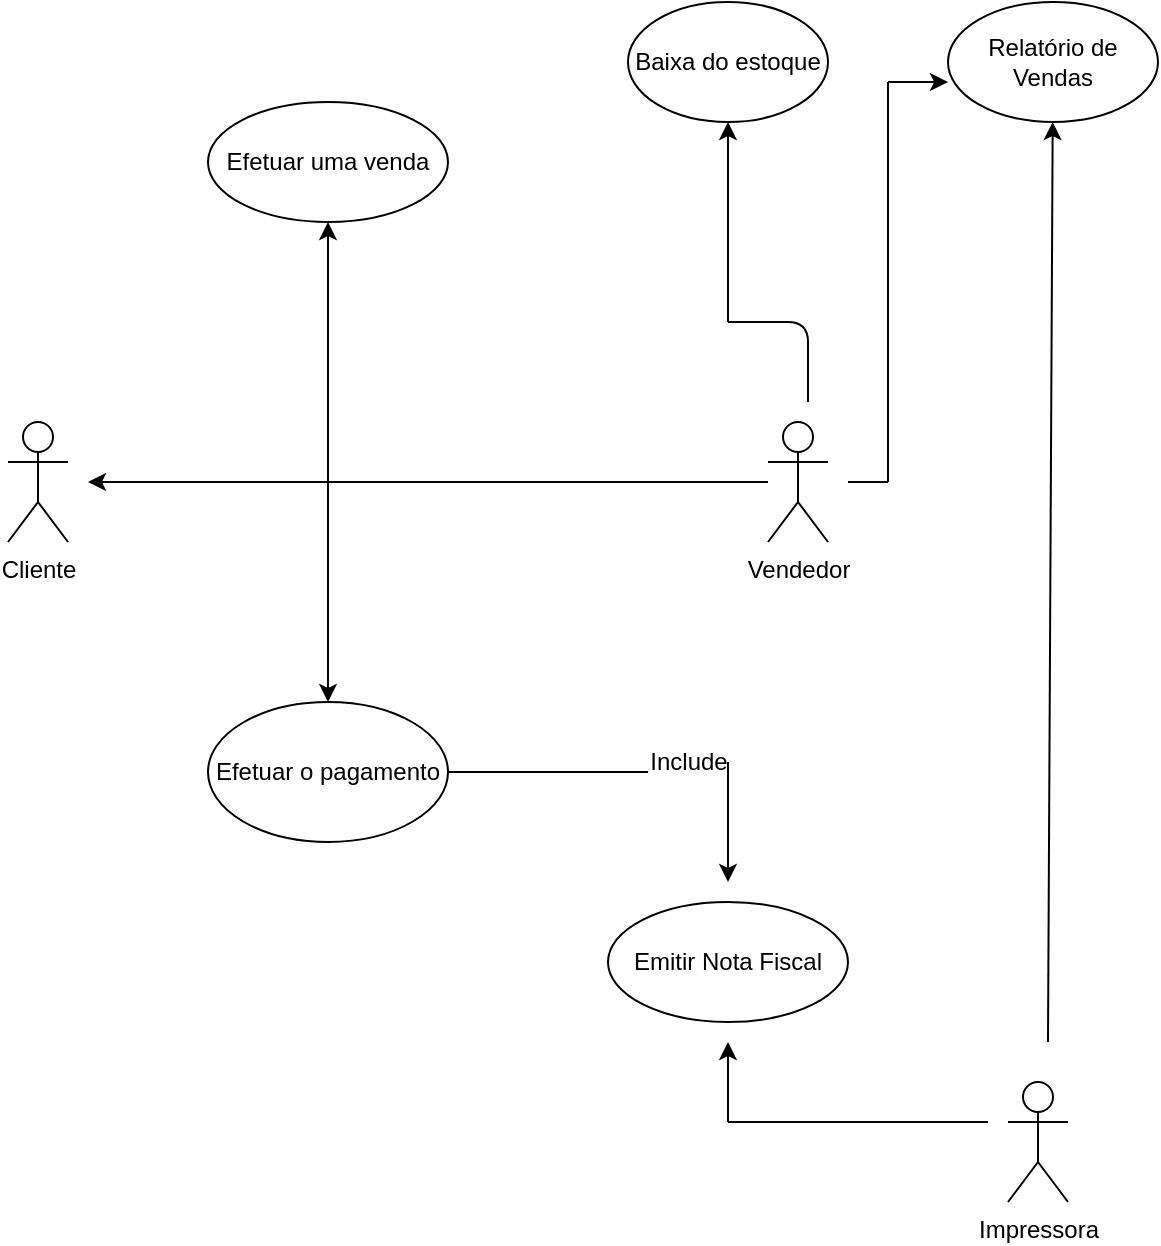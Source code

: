 <mxfile version="13.8.3" type="github">
  <diagram id="H2Mc6Un3vxoWiNUx2fud" name="Page-1">
    <mxGraphModel dx="1382" dy="764" grid="1" gridSize="10" guides="1" tooltips="1" connect="1" arrows="1" fold="1" page="1" pageScale="1" pageWidth="827" pageHeight="1169" math="0" shadow="0">
      <root>
        <mxCell id="0" />
        <mxCell id="1" parent="0" />
        <mxCell id="EX0wO7QOID0m8x81GheI-1" value="Vendedor" style="shape=umlActor;verticalLabelPosition=bottom;verticalAlign=top;html=1;outlineConnect=0;" vertex="1" parent="1">
          <mxGeometry x="500" y="330" width="30" height="60" as="geometry" />
        </mxCell>
        <mxCell id="EX0wO7QOID0m8x81GheI-2" value="Baixa do estoque" style="ellipse;whiteSpace=wrap;html=1;" vertex="1" parent="1">
          <mxGeometry x="430" y="120" width="100" height="60" as="geometry" />
        </mxCell>
        <mxCell id="EX0wO7QOID0m8x81GheI-3" value="" style="endArrow=none;html=1;" edge="1" parent="1">
          <mxGeometry width="50" height="50" relative="1" as="geometry">
            <mxPoint x="520" y="320" as="sourcePoint" />
            <mxPoint x="480" y="280" as="targetPoint" />
            <Array as="points">
              <mxPoint x="520" y="280" />
            </Array>
          </mxGeometry>
        </mxCell>
        <mxCell id="EX0wO7QOID0m8x81GheI-7" value="" style="endArrow=classic;html=1;" edge="1" parent="1">
          <mxGeometry width="50" height="50" relative="1" as="geometry">
            <mxPoint x="480" y="280" as="sourcePoint" />
            <mxPoint x="480" y="180" as="targetPoint" />
            <Array as="points">
              <mxPoint x="480" y="240" />
            </Array>
          </mxGeometry>
        </mxCell>
        <mxCell id="EX0wO7QOID0m8x81GheI-8" value="" style="endArrow=classic;html=1;" edge="1" parent="1" source="EX0wO7QOID0m8x81GheI-1">
          <mxGeometry width="50" height="50" relative="1" as="geometry">
            <mxPoint x="480" y="360" as="sourcePoint" />
            <mxPoint x="160" y="360" as="targetPoint" />
          </mxGeometry>
        </mxCell>
        <mxCell id="EX0wO7QOID0m8x81GheI-9" value="Cliente" style="shape=umlActor;verticalLabelPosition=bottom;verticalAlign=top;html=1;outlineConnect=0;" vertex="1" parent="1">
          <mxGeometry x="120" y="330" width="30" height="60" as="geometry" />
        </mxCell>
        <mxCell id="EX0wO7QOID0m8x81GheI-13" value="" style="endArrow=classic;html=1;" edge="1" parent="1" target="EX0wO7QOID0m8x81GheI-14">
          <mxGeometry width="50" height="50" relative="1" as="geometry">
            <mxPoint x="280" y="360" as="sourcePoint" />
            <mxPoint x="280" y="230" as="targetPoint" />
          </mxGeometry>
        </mxCell>
        <mxCell id="EX0wO7QOID0m8x81GheI-14" value="Efetuar uma venda" style="ellipse;whiteSpace=wrap;html=1;" vertex="1" parent="1">
          <mxGeometry x="220" y="170" width="120" height="60" as="geometry" />
        </mxCell>
        <mxCell id="EX0wO7QOID0m8x81GheI-15" value="" style="endArrow=classic;html=1;" edge="1" parent="1" target="EX0wO7QOID0m8x81GheI-16">
          <mxGeometry width="50" height="50" relative="1" as="geometry">
            <mxPoint x="280" y="360" as="sourcePoint" />
            <mxPoint x="280" y="480" as="targetPoint" />
          </mxGeometry>
        </mxCell>
        <mxCell id="EX0wO7QOID0m8x81GheI-16" value="Efetuar o pagamento" style="ellipse;whiteSpace=wrap;html=1;" vertex="1" parent="1">
          <mxGeometry x="220" y="470" width="120" height="70" as="geometry" />
        </mxCell>
        <mxCell id="EX0wO7QOID0m8x81GheI-17" value="" style="endArrow=none;html=1;exitX=1;exitY=0.5;exitDx=0;exitDy=0;" edge="1" parent="1" source="EX0wO7QOID0m8x81GheI-16">
          <mxGeometry width="50" height="50" relative="1" as="geometry">
            <mxPoint x="280" y="420" as="sourcePoint" />
            <mxPoint x="440" y="505" as="targetPoint" />
          </mxGeometry>
        </mxCell>
        <mxCell id="EX0wO7QOID0m8x81GheI-18" value="Include" style="text;html=1;align=center;verticalAlign=middle;resizable=0;points=[];autosize=1;" vertex="1" parent="1">
          <mxGeometry x="435" y="490" width="50" height="20" as="geometry" />
        </mxCell>
        <mxCell id="EX0wO7QOID0m8x81GheI-22" value="" style="endArrow=classic;html=1;" edge="1" parent="1">
          <mxGeometry width="50" height="50" relative="1" as="geometry">
            <mxPoint x="480" y="500" as="sourcePoint" />
            <mxPoint x="480" y="560" as="targetPoint" />
          </mxGeometry>
        </mxCell>
        <mxCell id="EX0wO7QOID0m8x81GheI-23" value="Emitir Nota Fiscal" style="ellipse;whiteSpace=wrap;html=1;" vertex="1" parent="1">
          <mxGeometry x="420" y="570" width="120" height="60" as="geometry" />
        </mxCell>
        <mxCell id="EX0wO7QOID0m8x81GheI-25" value="Impressora" style="shape=umlActor;verticalLabelPosition=bottom;verticalAlign=top;html=1;outlineConnect=0;" vertex="1" parent="1">
          <mxGeometry x="620" y="660" width="30" height="60" as="geometry" />
        </mxCell>
        <mxCell id="EX0wO7QOID0m8x81GheI-26" value="" style="endArrow=none;html=1;" edge="1" parent="1">
          <mxGeometry width="50" height="50" relative="1" as="geometry">
            <mxPoint x="610" y="680" as="sourcePoint" />
            <mxPoint x="480" y="680" as="targetPoint" />
          </mxGeometry>
        </mxCell>
        <mxCell id="EX0wO7QOID0m8x81GheI-27" value="" style="endArrow=classic;html=1;" edge="1" parent="1">
          <mxGeometry width="50" height="50" relative="1" as="geometry">
            <mxPoint x="480" y="680" as="sourcePoint" />
            <mxPoint x="480" y="640" as="targetPoint" />
          </mxGeometry>
        </mxCell>
        <mxCell id="EX0wO7QOID0m8x81GheI-28" value="" style="endArrow=classic;html=1;" edge="1" parent="1" target="EX0wO7QOID0m8x81GheI-29">
          <mxGeometry width="50" height="50" relative="1" as="geometry">
            <mxPoint x="640" y="640" as="sourcePoint" />
            <mxPoint x="640" y="240" as="targetPoint" />
          </mxGeometry>
        </mxCell>
        <mxCell id="EX0wO7QOID0m8x81GheI-29" value="Relatório de Vendas" style="ellipse;whiteSpace=wrap;html=1;" vertex="1" parent="1">
          <mxGeometry x="590" y="120" width="105" height="60" as="geometry" />
        </mxCell>
        <mxCell id="EX0wO7QOID0m8x81GheI-30" value="" style="endArrow=classic;html=1;" edge="1" parent="1">
          <mxGeometry width="50" height="50" relative="1" as="geometry">
            <mxPoint x="560" y="160" as="sourcePoint" />
            <mxPoint x="590" y="160" as="targetPoint" />
          </mxGeometry>
        </mxCell>
        <mxCell id="EX0wO7QOID0m8x81GheI-31" value="" style="endArrow=none;html=1;" edge="1" parent="1">
          <mxGeometry width="50" height="50" relative="1" as="geometry">
            <mxPoint x="560" y="360" as="sourcePoint" />
            <mxPoint x="560" y="160" as="targetPoint" />
          </mxGeometry>
        </mxCell>
        <mxCell id="EX0wO7QOID0m8x81GheI-32" value="" style="endArrow=none;html=1;" edge="1" parent="1">
          <mxGeometry width="50" height="50" relative="1" as="geometry">
            <mxPoint x="560" y="360" as="sourcePoint" />
            <mxPoint x="540" y="360" as="targetPoint" />
          </mxGeometry>
        </mxCell>
      </root>
    </mxGraphModel>
  </diagram>
</mxfile>
